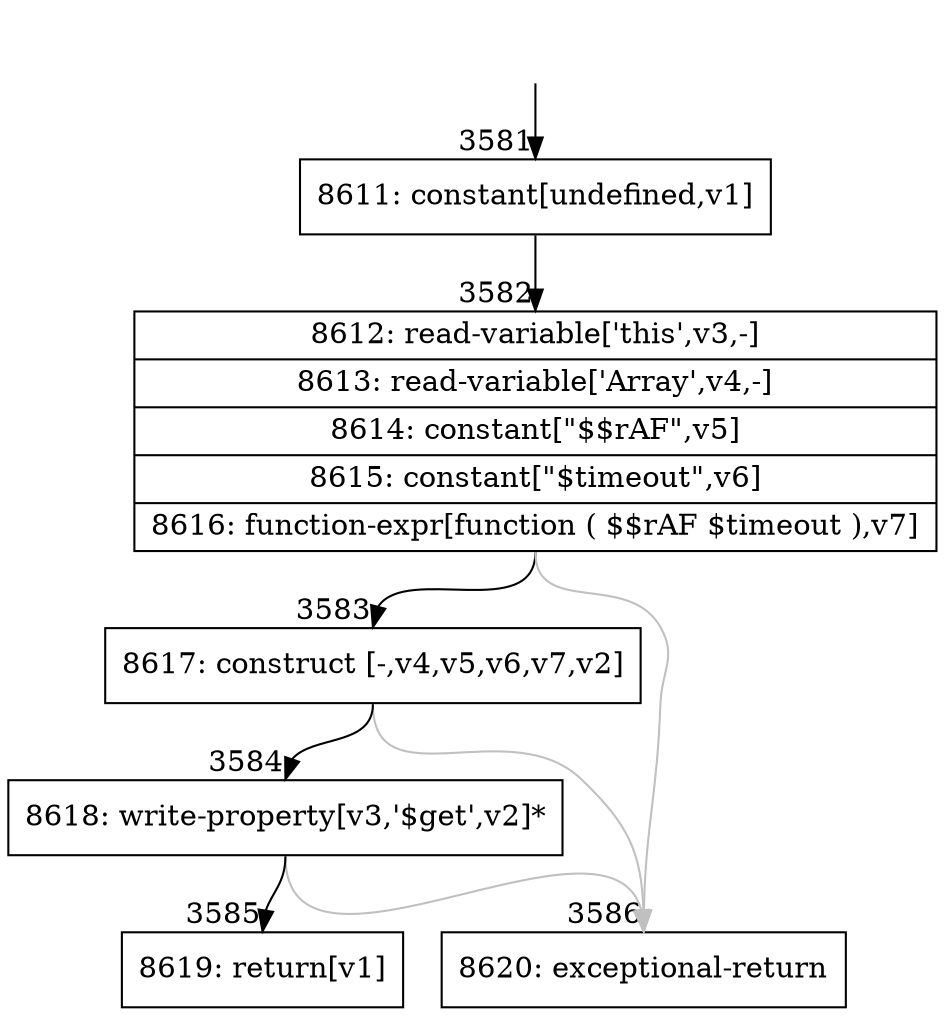 digraph {
rankdir="TD"
BB_entry294[shape=none,label=""];
BB_entry294 -> BB3581 [tailport=s, headport=n, headlabel="    3581"]
BB3581 [shape=record label="{8611: constant[undefined,v1]}" ] 
BB3581 -> BB3582 [tailport=s, headport=n, headlabel="      3582"]
BB3582 [shape=record label="{8612: read-variable['this',v3,-]|8613: read-variable['Array',v4,-]|8614: constant[\"$$rAF\",v5]|8615: constant[\"$timeout\",v6]|8616: function-expr[function ( $$rAF $timeout ),v7]}" ] 
BB3582 -> BB3583 [tailport=s, headport=n, headlabel="      3583"]
BB3582 -> BB3586 [tailport=s, headport=n, color=gray, headlabel="      3586"]
BB3583 [shape=record label="{8617: construct [-,v4,v5,v6,v7,v2]}" ] 
BB3583 -> BB3584 [tailport=s, headport=n, headlabel="      3584"]
BB3583 -> BB3586 [tailport=s, headport=n, color=gray]
BB3584 [shape=record label="{8618: write-property[v3,'$get',v2]*}" ] 
BB3584 -> BB3585 [tailport=s, headport=n, headlabel="      3585"]
BB3584 -> BB3586 [tailport=s, headport=n, color=gray]
BB3585 [shape=record label="{8619: return[v1]}" ] 
BB3586 [shape=record label="{8620: exceptional-return}" ] 
//#$~ 5344
}
